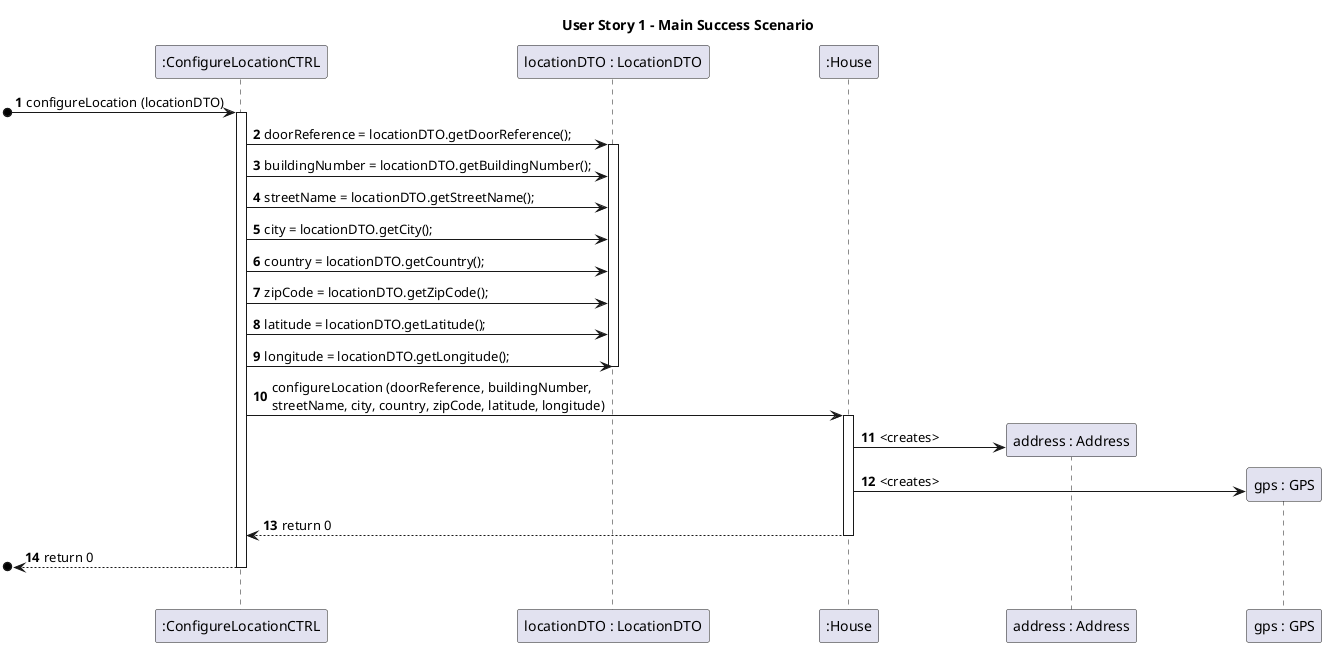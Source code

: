 @startuml
autonumber

title User Story 1 - Main Success Scenario

participant ":ConfigureLocationCTRL" as C
participant "locationDTO : LocationDTO" as L
participant ":House" as H
participant "address : Address" as A
participant "gps : GPS" as G

skinparam ParticipantPadding 50



[o-> C : configureLocation (locationDTO)
activate C

C -> L : doorReference = locationDTO.getDoorReference();
activate L
C -> L : buildingNumber = locationDTO.getBuildingNumber();
C -> L : streetName = locationDTO.getStreetName();
C -> L : city = locationDTO.getCity();
C -> L : country = locationDTO.getCountry();
C -> L : zipCode = locationDTO.getZipCode();
C -> L : latitude = locationDTO.getLatitude();
C -> L : longitude = locationDTO.getLongitude();
deactivate L


C -> H : configureLocation (doorReference, buildingNumber, \nstreetName, city, country, zipCode, latitude, longitude)
activate H
H -> A** : <creates>

H -> G** : <creates>
H --> C : return 0
deactivate H

[o<-- C : return 0
deactivate C

|||
@endumll